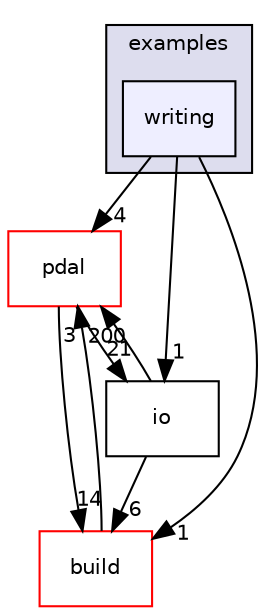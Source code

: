 digraph "pdal/examples/writing" {
  compound=true
  node [ fontsize="10", fontname="Helvetica"];
  edge [ labelfontsize="10", labelfontname="Helvetica"];
  subgraph clusterdir_0ec5a5f8bb95ee937593e134d46882c3 {
    graph [ bgcolor="#ddddee", pencolor="black", label="examples" fontname="Helvetica", fontsize="10", URL="dir_0ec5a5f8bb95ee937593e134d46882c3.html"]
  dir_160d1a5e206ac16dc191844692c134df [shape=box, label="writing", style="filled", fillcolor="#eeeeff", pencolor="black", URL="dir_160d1a5e206ac16dc191844692c134df.html"];
  }
  dir_37e2adedb6e706efcbfadb5213756005 [shape=box label="pdal" fillcolor="white" style="filled" color="red" URL="dir_37e2adedb6e706efcbfadb5213756005.html"];
  dir_58d97b97570bab8e4f5aca2d6cc8ee64 [shape=box label="build" fillcolor="white" style="filled" color="red" URL="dir_58d97b97570bab8e4f5aca2d6cc8ee64.html"];
  dir_1d5bbadd870fe047ff237b24e55617ae [shape=box label="io" URL="dir_1d5bbadd870fe047ff237b24e55617ae.html"];
  dir_37e2adedb6e706efcbfadb5213756005->dir_58d97b97570bab8e4f5aca2d6cc8ee64 [headlabel="14", labeldistance=1.5 headhref="dir_000050_000002.html"];
  dir_37e2adedb6e706efcbfadb5213756005->dir_1d5bbadd870fe047ff237b24e55617ae [headlabel="21", labeldistance=1.5 headhref="dir_000050_000044.html"];
  dir_58d97b97570bab8e4f5aca2d6cc8ee64->dir_37e2adedb6e706efcbfadb5213756005 [headlabel="3", labeldistance=1.5 headhref="dir_000002_000050.html"];
  dir_160d1a5e206ac16dc191844692c134df->dir_37e2adedb6e706efcbfadb5213756005 [headlabel="4", labeldistance=1.5 headhref="dir_000041_000050.html"];
  dir_160d1a5e206ac16dc191844692c134df->dir_58d97b97570bab8e4f5aca2d6cc8ee64 [headlabel="1", labeldistance=1.5 headhref="dir_000041_000002.html"];
  dir_160d1a5e206ac16dc191844692c134df->dir_1d5bbadd870fe047ff237b24e55617ae [headlabel="1", labeldistance=1.5 headhref="dir_000041_000044.html"];
  dir_1d5bbadd870fe047ff237b24e55617ae->dir_37e2adedb6e706efcbfadb5213756005 [headlabel="200", labeldistance=1.5 headhref="dir_000044_000050.html"];
  dir_1d5bbadd870fe047ff237b24e55617ae->dir_58d97b97570bab8e4f5aca2d6cc8ee64 [headlabel="6", labeldistance=1.5 headhref="dir_000044_000002.html"];
}
